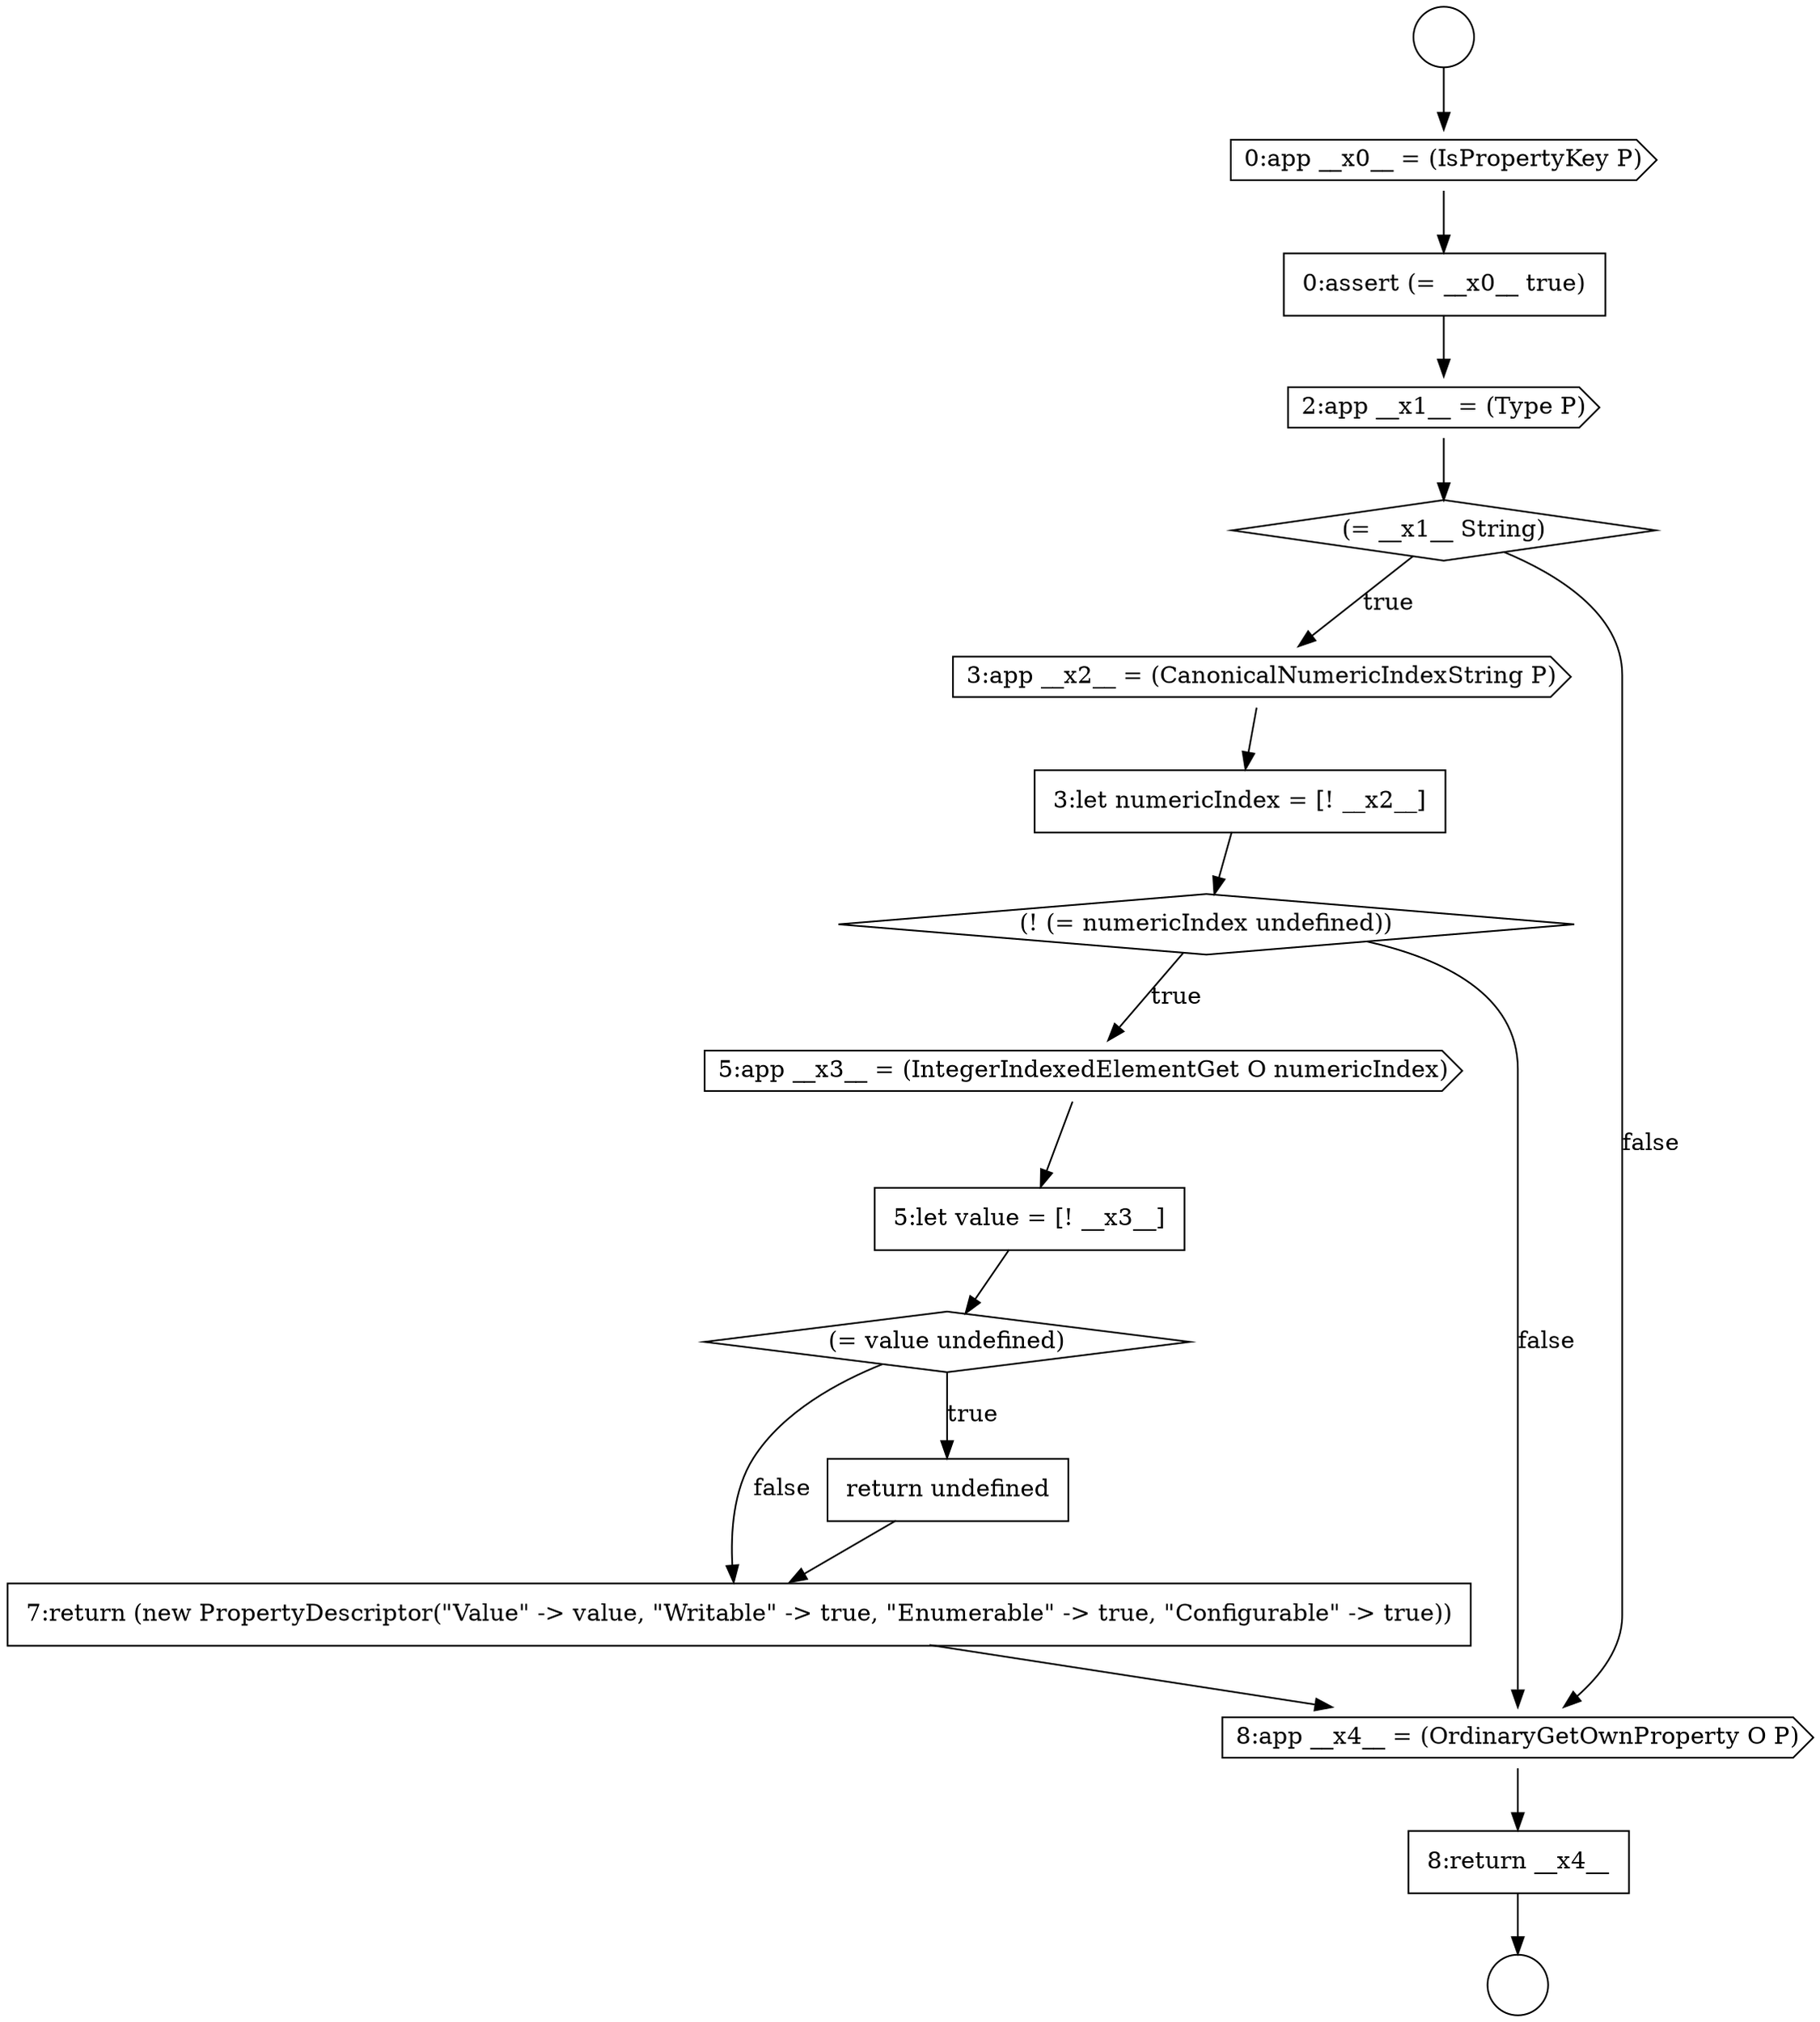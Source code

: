 digraph {
  node2901 [shape=diamond, label=<<font color="black">(= value undefined)</font>> color="black" fillcolor="white" style=filled]
  node2897 [shape=none, margin=0, label=<<font color="black">
    <table border="0" cellborder="1" cellspacing="0" cellpadding="10">
      <tr><td align="left">3:let numericIndex = [! __x2__]</td></tr>
    </table>
  </font>> color="black" fillcolor="white" style=filled]
  node2893 [shape=none, margin=0, label=<<font color="black">
    <table border="0" cellborder="1" cellspacing="0" cellpadding="10">
      <tr><td align="left">0:assert (= __x0__ true)</td></tr>
    </table>
  </font>> color="black" fillcolor="white" style=filled]
  node2905 [shape=none, margin=0, label=<<font color="black">
    <table border="0" cellborder="1" cellspacing="0" cellpadding="10">
      <tr><td align="left">8:return __x4__</td></tr>
    </table>
  </font>> color="black" fillcolor="white" style=filled]
  node2890 [shape=circle label=" " color="black" fillcolor="white" style=filled]
  node2895 [shape=diamond, label=<<font color="black">(= __x1__ String)</font>> color="black" fillcolor="white" style=filled]
  node2900 [shape=none, margin=0, label=<<font color="black">
    <table border="0" cellborder="1" cellspacing="0" cellpadding="10">
      <tr><td align="left">5:let value = [! __x3__]</td></tr>
    </table>
  </font>> color="black" fillcolor="white" style=filled]
  node2891 [shape=circle label=" " color="black" fillcolor="white" style=filled]
  node2896 [shape=cds, label=<<font color="black">3:app __x2__ = (CanonicalNumericIndexString P)</font>> color="black" fillcolor="white" style=filled]
  node2899 [shape=cds, label=<<font color="black">5:app __x3__ = (IntegerIndexedElementGet O numericIndex)</font>> color="black" fillcolor="white" style=filled]
  node2903 [shape=none, margin=0, label=<<font color="black">
    <table border="0" cellborder="1" cellspacing="0" cellpadding="10">
      <tr><td align="left">7:return (new PropertyDescriptor(&quot;Value&quot; -&gt; value, &quot;Writable&quot; -&gt; true, &quot;Enumerable&quot; -&gt; true, &quot;Configurable&quot; -&gt; true))</td></tr>
    </table>
  </font>> color="black" fillcolor="white" style=filled]
  node2892 [shape=cds, label=<<font color="black">0:app __x0__ = (IsPropertyKey P)</font>> color="black" fillcolor="white" style=filled]
  node2902 [shape=none, margin=0, label=<<font color="black">
    <table border="0" cellborder="1" cellspacing="0" cellpadding="10">
      <tr><td align="left">return undefined</td></tr>
    </table>
  </font>> color="black" fillcolor="white" style=filled]
  node2898 [shape=diamond, label=<<font color="black">(! (= numericIndex undefined))</font>> color="black" fillcolor="white" style=filled]
  node2904 [shape=cds, label=<<font color="black">8:app __x4__ = (OrdinaryGetOwnProperty O P)</font>> color="black" fillcolor="white" style=filled]
  node2894 [shape=cds, label=<<font color="black">2:app __x1__ = (Type P)</font>> color="black" fillcolor="white" style=filled]
  node2899 -> node2900 [ color="black"]
  node2898 -> node2899 [label=<<font color="black">true</font>> color="black"]
  node2898 -> node2904 [label=<<font color="black">false</font>> color="black"]
  node2901 -> node2902 [label=<<font color="black">true</font>> color="black"]
  node2901 -> node2903 [label=<<font color="black">false</font>> color="black"]
  node2900 -> node2901 [ color="black"]
  node2896 -> node2897 [ color="black"]
  node2892 -> node2893 [ color="black"]
  node2902 -> node2903 [ color="black"]
  node2895 -> node2896 [label=<<font color="black">true</font>> color="black"]
  node2895 -> node2904 [label=<<font color="black">false</font>> color="black"]
  node2903 -> node2904 [ color="black"]
  node2897 -> node2898 [ color="black"]
  node2894 -> node2895 [ color="black"]
  node2893 -> node2894 [ color="black"]
  node2904 -> node2905 [ color="black"]
  node2890 -> node2892 [ color="black"]
  node2905 -> node2891 [ color="black"]
}
